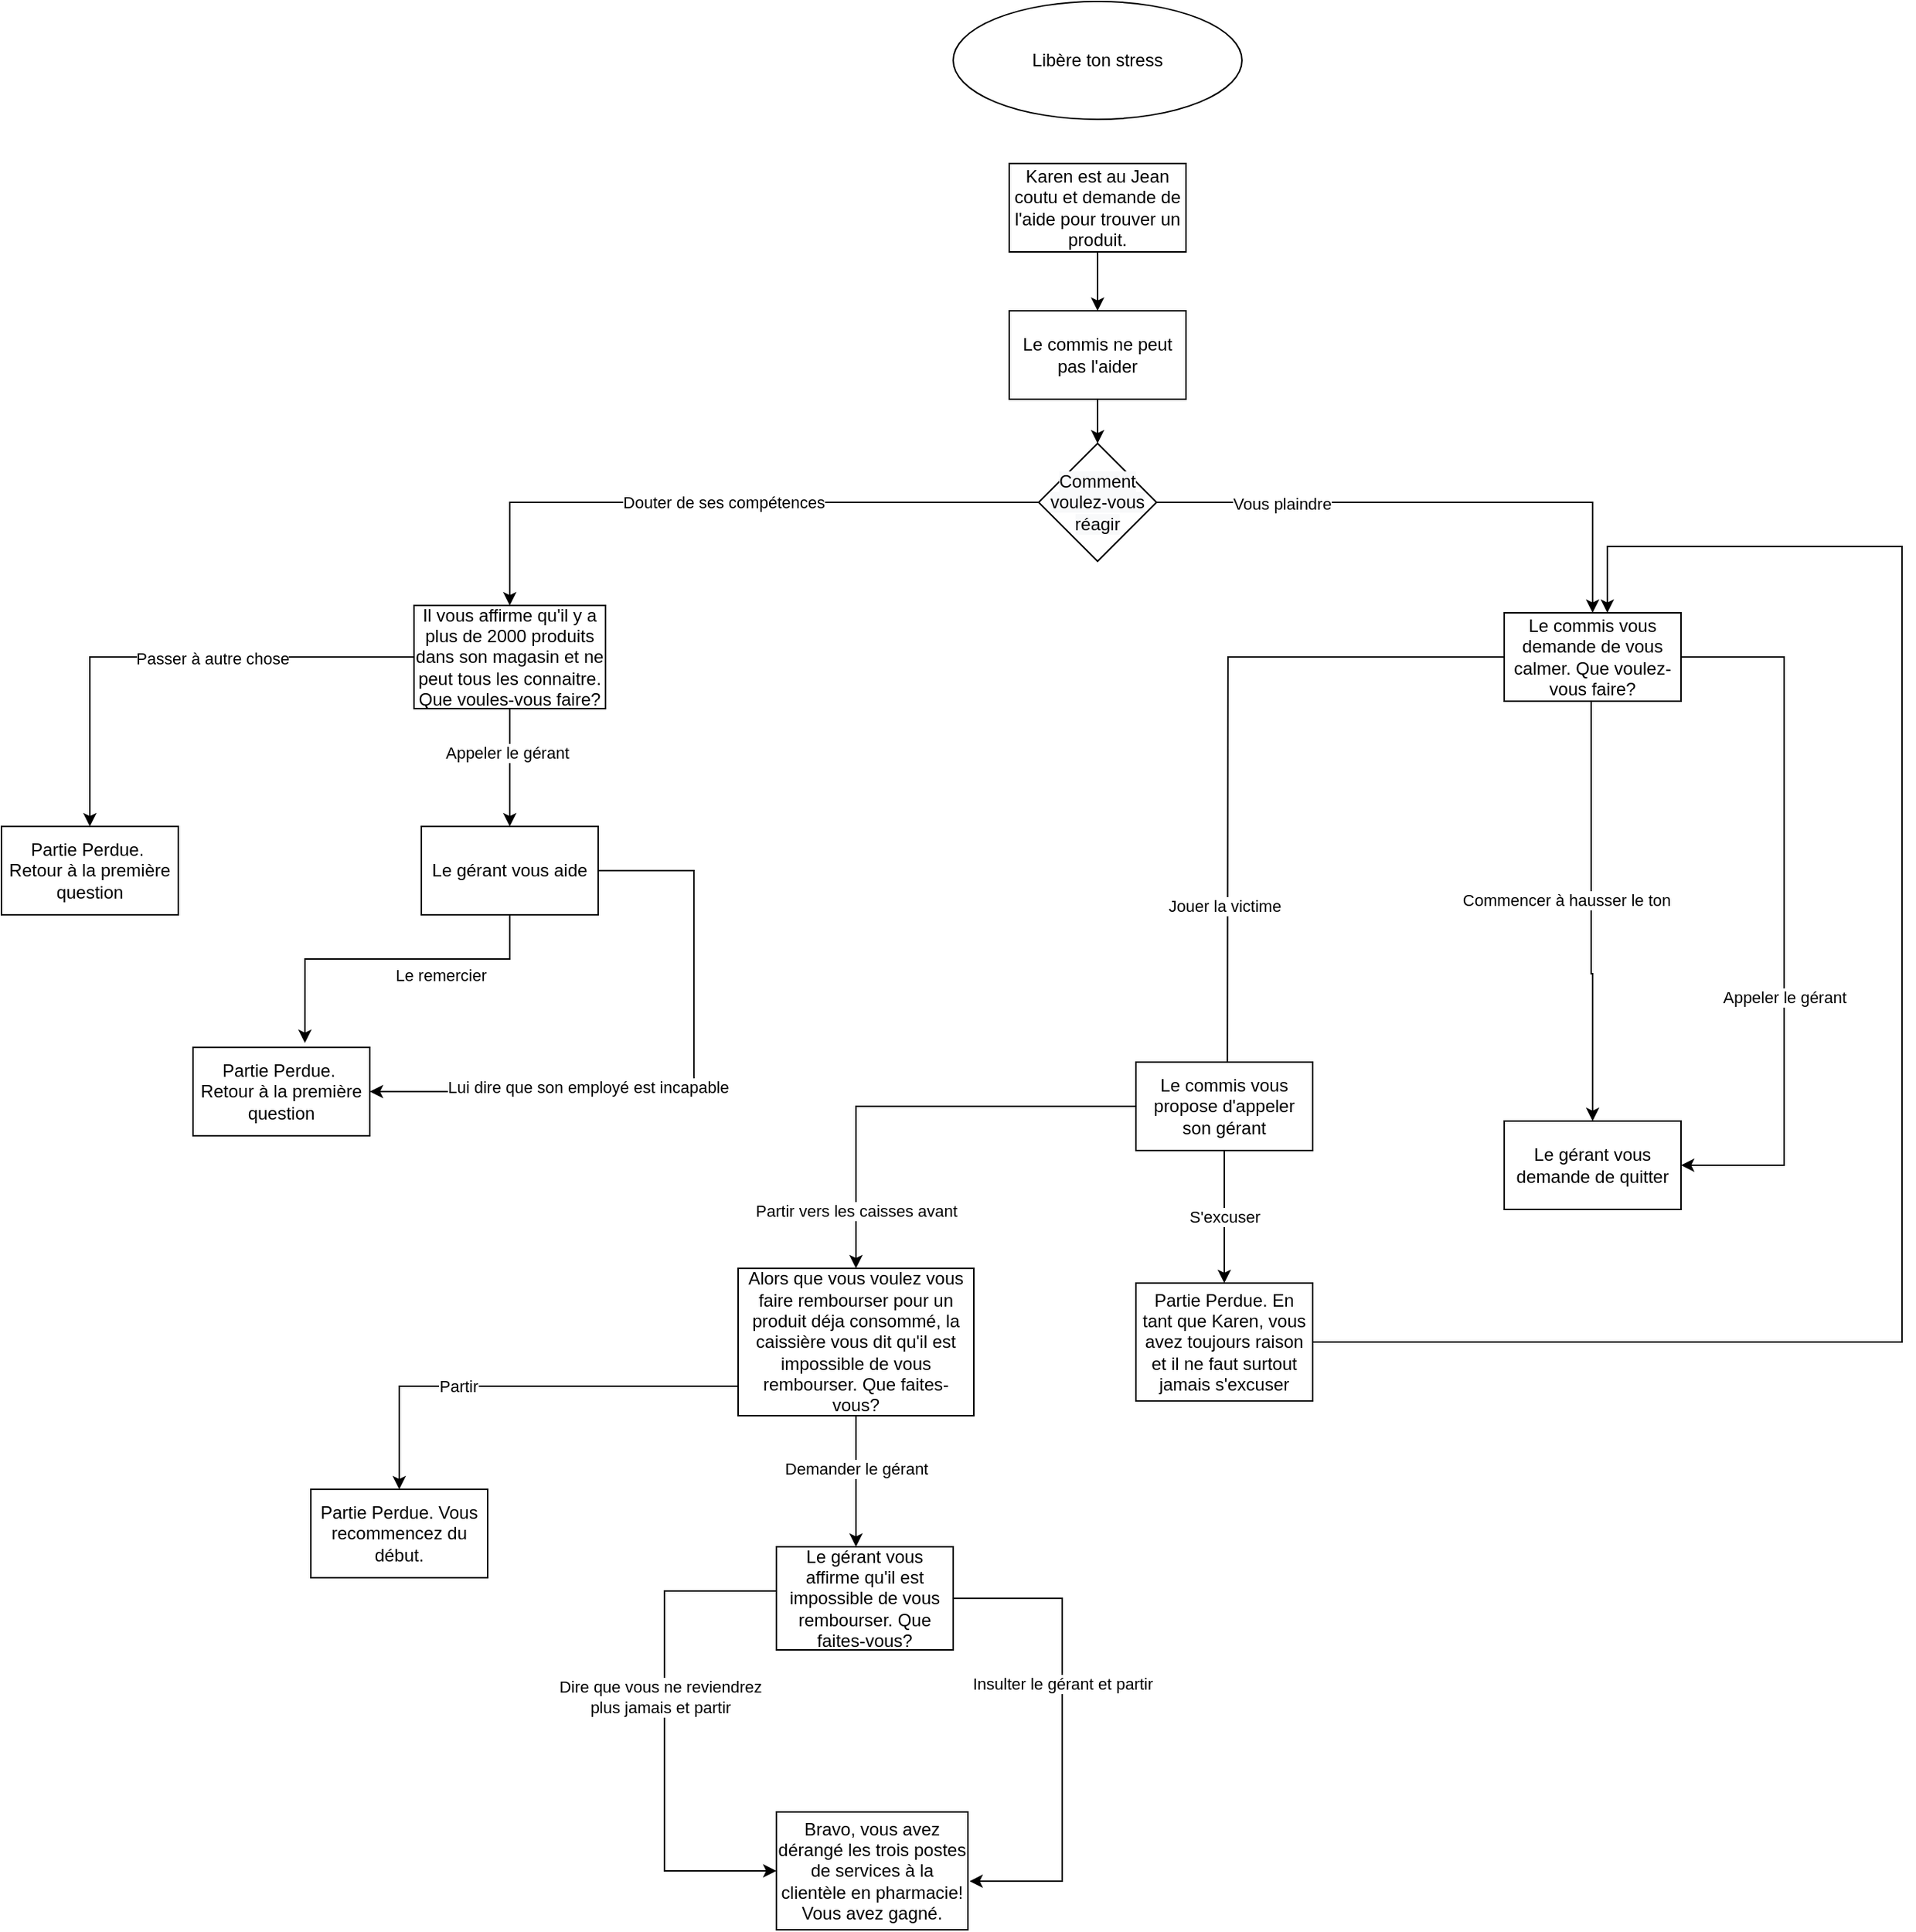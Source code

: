 <mxfile version="15.2.9" type="device"><diagram id="1dP60YLNhHDMz1zTW82w" name="Page-1"><mxGraphModel dx="3197" dy="2417" grid="1" gridSize="10" guides="1" tooltips="1" connect="1" arrows="1" fold="1" page="1" pageScale="1" pageWidth="827" pageHeight="1169" math="0" shadow="0"><root><mxCell id="0"/><mxCell id="1" parent="0"/><mxCell id="ASiNAGSqCHLIj6uHSPIu-6" style="edgeStyle=orthogonalEdgeStyle;rounded=0;orthogonalLoop=1;jettySize=auto;html=1;entryX=0.5;entryY=0;entryDx=0;entryDy=0;" parent="1" source="ASiNAGSqCHLIj6uHSPIu-2" target="ASiNAGSqCHLIj6uHSPIu-5" edge="1"><mxGeometry relative="1" as="geometry"/></mxCell><mxCell id="ASiNAGSqCHLIj6uHSPIu-2" value="Karen est au Jean coutu et demande de l'aide pour trouver un produit." style="rounded=0;whiteSpace=wrap;html=1;" parent="1" vertex="1"><mxGeometry x="354" y="50" width="120" height="60" as="geometry"/></mxCell><mxCell id="ASiNAGSqCHLIj6uHSPIu-11" value="" style="edgeStyle=orthogonalEdgeStyle;rounded=0;orthogonalLoop=1;jettySize=auto;html=1;" parent="1" source="ASiNAGSqCHLIj6uHSPIu-5" target="ASiNAGSqCHLIj6uHSPIu-9" edge="1"><mxGeometry relative="1" as="geometry"/></mxCell><mxCell id="ASiNAGSqCHLIj6uHSPIu-5" value="Le commis ne peut pas l'aider" style="rounded=0;whiteSpace=wrap;html=1;" parent="1" vertex="1"><mxGeometry x="354" y="150" width="120" height="60" as="geometry"/></mxCell><mxCell id="ASiNAGSqCHLIj6uHSPIu-14" value="Douter de ses compétences" style="edgeStyle=orthogonalEdgeStyle;rounded=0;orthogonalLoop=1;jettySize=auto;html=1;entryX=0.5;entryY=0;entryDx=0;entryDy=0;" parent="1" source="ASiNAGSqCHLIj6uHSPIu-9" target="ASiNAGSqCHLIj6uHSPIu-19" edge="1"><mxGeometry relative="1" as="geometry"><mxPoint x="160" y="280" as="targetPoint"/></mxGeometry></mxCell><mxCell id="ASiNAGSqCHLIj6uHSPIu-44" style="edgeStyle=orthogonalEdgeStyle;rounded=0;orthogonalLoop=1;jettySize=auto;html=1;" parent="1" source="ASiNAGSqCHLIj6uHSPIu-9" target="ASiNAGSqCHLIj6uHSPIu-27" edge="1"><mxGeometry relative="1" as="geometry"/></mxCell><mxCell id="ASiNAGSqCHLIj6uHSPIu-45" value="Vous plaindre&lt;br&gt;" style="edgeLabel;html=1;align=center;verticalAlign=middle;resizable=0;points=[];" parent="ASiNAGSqCHLIj6uHSPIu-44" vertex="1" connectable="0"><mxGeometry x="-0.543" y="-1" relative="1" as="geometry"><mxPoint as="offset"/></mxGeometry></mxCell><mxCell id="ASiNAGSqCHLIj6uHSPIu-9" value="&#10;&#10;&lt;span style=&quot;color: rgb(0, 0, 0); font-family: helvetica; font-size: 12px; font-style: normal; font-weight: 400; letter-spacing: normal; text-align: center; text-indent: 0px; text-transform: none; word-spacing: 0px; background-color: rgb(248, 249, 250); display: inline; float: none;&quot;&gt;Comment voulez-vous réagir&lt;/span&gt;&#10;&#10;" style="rhombus;whiteSpace=wrap;html=1;" parent="1" vertex="1"><mxGeometry x="374" y="240" width="80" height="80" as="geometry"/></mxCell><mxCell id="ASiNAGSqCHLIj6uHSPIu-21" style="edgeStyle=orthogonalEdgeStyle;rounded=0;orthogonalLoop=1;jettySize=auto;html=1;entryX=0.5;entryY=0;entryDx=0;entryDy=0;" parent="1" source="ASiNAGSqCHLIj6uHSPIu-19" target="ASiNAGSqCHLIj6uHSPIu-20" edge="1"><mxGeometry relative="1" as="geometry"/></mxCell><mxCell id="ASiNAGSqCHLIj6uHSPIu-22" value="Passer à autre chose" style="edgeLabel;html=1;align=center;verticalAlign=middle;resizable=0;points=[];" parent="ASiNAGSqCHLIj6uHSPIu-21" vertex="1" connectable="0"><mxGeometry x="-0.181" y="1" relative="1" as="geometry"><mxPoint as="offset"/></mxGeometry></mxCell><mxCell id="ASiNAGSqCHLIj6uHSPIu-25" style="edgeStyle=orthogonalEdgeStyle;rounded=0;orthogonalLoop=1;jettySize=auto;html=1;entryX=0.5;entryY=0;entryDx=0;entryDy=0;" parent="1" source="ASiNAGSqCHLIj6uHSPIu-19" target="ASiNAGSqCHLIj6uHSPIu-24" edge="1"><mxGeometry relative="1" as="geometry"/></mxCell><mxCell id="ASiNAGSqCHLIj6uHSPIu-26" value="Appeler le gérant&lt;br&gt;" style="edgeLabel;html=1;align=center;verticalAlign=middle;resizable=0;points=[];" parent="ASiNAGSqCHLIj6uHSPIu-25" vertex="1" connectable="0"><mxGeometry x="-0.25" y="-2" relative="1" as="geometry"><mxPoint as="offset"/></mxGeometry></mxCell><mxCell id="ASiNAGSqCHLIj6uHSPIu-19" value="Il vous affirme qu'il y a plus de 2000 produits dans son magasin et ne peut tous les connaitre.&lt;br&gt;Que voules-vous faire?" style="rounded=0;whiteSpace=wrap;html=1;" parent="1" vertex="1"><mxGeometry x="-50" y="350" width="130" height="70" as="geometry"/></mxCell><mxCell id="ASiNAGSqCHLIj6uHSPIu-20" value="Partie Perdue.&amp;nbsp;&lt;br&gt;Retour à la première question" style="rounded=0;whiteSpace=wrap;html=1;" parent="1" vertex="1"><mxGeometry x="-330" y="500" width="120" height="60" as="geometry"/></mxCell><mxCell id="ASiNAGSqCHLIj6uHSPIu-34" style="edgeStyle=orthogonalEdgeStyle;rounded=0;orthogonalLoop=1;jettySize=auto;html=1;entryX=0.633;entryY=-0.05;entryDx=0;entryDy=0;entryPerimeter=0;" parent="1" source="ASiNAGSqCHLIj6uHSPIu-24" target="ASiNAGSqCHLIj6uHSPIu-38" edge="1"><mxGeometry relative="1" as="geometry"><mxPoint x="235" y="670" as="targetPoint"/><Array as="points"><mxPoint x="15" y="590"/><mxPoint x="-124" y="590"/></Array></mxGeometry></mxCell><mxCell id="ASiNAGSqCHLIj6uHSPIu-35" value="Le remercier" style="edgeLabel;html=1;align=center;verticalAlign=middle;resizable=0;points=[];" parent="ASiNAGSqCHLIj6uHSPIu-34" vertex="1" connectable="0"><mxGeometry x="-0.291" y="-3" relative="1" as="geometry"><mxPoint x="3" y="14" as="offset"/></mxGeometry></mxCell><mxCell id="E2jWuEB1QGdNHLm5Cb14-1" style="edgeStyle=orthogonalEdgeStyle;rounded=0;orthogonalLoop=1;jettySize=auto;html=1;entryX=1;entryY=0.5;entryDx=0;entryDy=0;" parent="1" source="ASiNAGSqCHLIj6uHSPIu-24" target="ASiNAGSqCHLIj6uHSPIu-38" edge="1"><mxGeometry relative="1" as="geometry"><mxPoint x="150" y="670" as="targetPoint"/><Array as="points"><mxPoint x="140" y="530"/><mxPoint x="140" y="680"/></Array></mxGeometry></mxCell><mxCell id="E2jWuEB1QGdNHLm5Cb14-2" value="Lui dire que son employé est incapable" style="edgeLabel;html=1;align=center;verticalAlign=middle;resizable=0;points=[];" parent="E2jWuEB1QGdNHLm5Cb14-1" vertex="1" connectable="0"><mxGeometry x="0.32" y="-3" relative="1" as="geometry"><mxPoint as="offset"/></mxGeometry></mxCell><mxCell id="ASiNAGSqCHLIj6uHSPIu-24" value="Le gérant vous aide" style="rounded=0;whiteSpace=wrap;html=1;" parent="1" vertex="1"><mxGeometry x="-45" y="500" width="120" height="60" as="geometry"/></mxCell><mxCell id="ASiNAGSqCHLIj6uHSPIu-28" style="edgeStyle=orthogonalEdgeStyle;rounded=0;orthogonalLoop=1;jettySize=auto;html=1;" parent="1" source="ASiNAGSqCHLIj6uHSPIu-27" edge="1"><mxGeometry relative="1" as="geometry"><mxPoint x="502" y="720" as="targetPoint"/></mxGeometry></mxCell><mxCell id="ASiNAGSqCHLIj6uHSPIu-29" value="Jouer la victime" style="edgeLabel;html=1;align=center;verticalAlign=middle;resizable=0;points=[];" parent="ASiNAGSqCHLIj6uHSPIu-28" vertex="1" connectable="0"><mxGeometry x="0.363" y="-2" relative="1" as="geometry"><mxPoint as="offset"/></mxGeometry></mxCell><mxCell id="ASiNAGSqCHLIj6uHSPIu-32" style="edgeStyle=orthogonalEdgeStyle;rounded=0;orthogonalLoop=1;jettySize=auto;html=1;entryX=1;entryY=0.5;entryDx=0;entryDy=0;" parent="1" source="ASiNAGSqCHLIj6uHSPIu-27" target="ASiNAGSqCHLIj6uHSPIu-41" edge="1"><mxGeometry relative="1" as="geometry"><mxPoint x="830" y="730" as="targetPoint"/><Array as="points"><mxPoint x="880" y="385"/><mxPoint x="880" y="730"/></Array></mxGeometry></mxCell><mxCell id="ASiNAGSqCHLIj6uHSPIu-33" value="Appeler le gérant" style="edgeLabel;html=1;align=center;verticalAlign=middle;resizable=0;points=[];" parent="ASiNAGSqCHLIj6uHSPIu-32" vertex="1" connectable="0"><mxGeometry x="-0.295" y="2" relative="1" as="geometry"><mxPoint x="-2" y="130" as="offset"/></mxGeometry></mxCell><mxCell id="ASiNAGSqCHLIj6uHSPIu-42" style="edgeStyle=orthogonalEdgeStyle;rounded=0;orthogonalLoop=1;jettySize=auto;html=1;entryX=0.5;entryY=0;entryDx=0;entryDy=0;" parent="1" source="ASiNAGSqCHLIj6uHSPIu-27" target="ASiNAGSqCHLIj6uHSPIu-41" edge="1"><mxGeometry relative="1" as="geometry"><mxPoint x="710" y="650" as="targetPoint"/><Array as="points"><mxPoint x="749" y="600"/><mxPoint x="750" y="700"/></Array></mxGeometry></mxCell><mxCell id="ASiNAGSqCHLIj6uHSPIu-43" value="Commencer à hausser le ton" style="edgeLabel;html=1;align=center;verticalAlign=middle;resizable=0;points=[];" parent="ASiNAGSqCHLIj6uHSPIu-42" vertex="1" connectable="0"><mxGeometry x="0.202" relative="1" as="geometry"><mxPoint x="-17" y="-37" as="offset"/></mxGeometry></mxCell><mxCell id="ASiNAGSqCHLIj6uHSPIu-27" value="Le commis vous demande de vous calmer. Que voulez-vous faire?" style="rounded=0;whiteSpace=wrap;html=1;" parent="1" vertex="1"><mxGeometry x="690" y="355" width="120" height="60" as="geometry"/></mxCell><mxCell id="ASiNAGSqCHLIj6uHSPIu-38" value="Partie Perdue.&amp;nbsp;&lt;br&gt;Retour à la première question" style="rounded=0;whiteSpace=wrap;html=1;" parent="1" vertex="1"><mxGeometry x="-200" y="650" width="120" height="60" as="geometry"/></mxCell><mxCell id="ASiNAGSqCHLIj6uHSPIu-41" value="Le gérant vous demande de quitter" style="rounded=0;whiteSpace=wrap;html=1;" parent="1" vertex="1"><mxGeometry x="690" y="700" width="120" height="60" as="geometry"/></mxCell><mxCell id="ASiNAGSqCHLIj6uHSPIu-47" style="edgeStyle=orthogonalEdgeStyle;rounded=0;orthogonalLoop=1;jettySize=auto;html=1;entryX=0.5;entryY=0;entryDx=0;entryDy=0;" parent="1" source="ASiNAGSqCHLIj6uHSPIu-46" target="ASiNAGSqCHLIj6uHSPIu-53" edge="1"><mxGeometry relative="1" as="geometry"><mxPoint x="250" y="790" as="targetPoint"/><Array as="points"><mxPoint x="250" y="690"/></Array></mxGeometry></mxCell><mxCell id="ASiNAGSqCHLIj6uHSPIu-48" value="Partir vers les caisses avant" style="edgeLabel;html=1;align=center;verticalAlign=middle;resizable=0;points=[];" parent="ASiNAGSqCHLIj6uHSPIu-47" vertex="1" connectable="0"><mxGeometry x="0.623" relative="1" as="geometry"><mxPoint y="17" as="offset"/></mxGeometry></mxCell><mxCell id="ASiNAGSqCHLIj6uHSPIu-50" value="S'excuser" style="edgeStyle=orthogonalEdgeStyle;rounded=0;orthogonalLoop=1;jettySize=auto;html=1;entryX=0.5;entryY=0;entryDx=0;entryDy=0;" parent="1" source="ASiNAGSqCHLIj6uHSPIu-46" target="ASiNAGSqCHLIj6uHSPIu-51" edge="1"><mxGeometry relative="1" as="geometry"><mxPoint x="500" y="790" as="targetPoint"/></mxGeometry></mxCell><mxCell id="ASiNAGSqCHLIj6uHSPIu-46" value="Le commis vous propose d'appeler son gérant" style="rounded=0;whiteSpace=wrap;html=1;" parent="1" vertex="1"><mxGeometry x="440" y="660" width="120" height="60" as="geometry"/></mxCell><mxCell id="ASiNAGSqCHLIj6uHSPIu-52" style="edgeStyle=orthogonalEdgeStyle;rounded=0;orthogonalLoop=1;jettySize=auto;html=1;" parent="1" source="ASiNAGSqCHLIj6uHSPIu-51" target="ASiNAGSqCHLIj6uHSPIu-27" edge="1"><mxGeometry relative="1" as="geometry"><mxPoint x="760" y="280" as="targetPoint"/><Array as="points"><mxPoint x="960" y="850"/><mxPoint x="960" y="310"/><mxPoint x="760" y="310"/></Array></mxGeometry></mxCell><mxCell id="ASiNAGSqCHLIj6uHSPIu-51" value="Partie Perdue. En tant que Karen, vous avez toujours raison et il ne faut surtout jamais s'excuser" style="rounded=0;whiteSpace=wrap;html=1;" parent="1" vertex="1"><mxGeometry x="440" y="810" width="120" height="80" as="geometry"/></mxCell><mxCell id="ASiNAGSqCHLIj6uHSPIu-54" style="edgeStyle=orthogonalEdgeStyle;rounded=0;orthogonalLoop=1;jettySize=auto;html=1;entryX=0.5;entryY=0;entryDx=0;entryDy=0;" parent="1" source="ASiNAGSqCHLIj6uHSPIu-53" target="ASiNAGSqCHLIj6uHSPIu-57" edge="1"><mxGeometry relative="1" as="geometry"><mxPoint x="120" y="980" as="targetPoint"/><Array as="points"><mxPoint x="-60" y="880"/></Array></mxGeometry></mxCell><mxCell id="ASiNAGSqCHLIj6uHSPIu-56" value="Partir" style="edgeLabel;html=1;align=center;verticalAlign=middle;resizable=0;points=[];" parent="ASiNAGSqCHLIj6uHSPIu-54" vertex="1" connectable="0"><mxGeometry x="0.427" relative="1" as="geometry"><mxPoint x="24" as="offset"/></mxGeometry></mxCell><mxCell id="E2jWuEB1QGdNHLm5Cb14-3" style="edgeStyle=orthogonalEdgeStyle;rounded=0;orthogonalLoop=1;jettySize=auto;html=1;entryX=0.45;entryY=0;entryDx=0;entryDy=0;entryPerimeter=0;" parent="1" source="ASiNAGSqCHLIj6uHSPIu-53" target="ASiNAGSqCHLIj6uHSPIu-59" edge="1"><mxGeometry relative="1" as="geometry"/></mxCell><mxCell id="E2jWuEB1QGdNHLm5Cb14-4" value="Demander le gérant" style="edgeLabel;html=1;align=center;verticalAlign=middle;resizable=0;points=[];" parent="E2jWuEB1QGdNHLm5Cb14-3" vertex="1" connectable="0"><mxGeometry x="-0.198" relative="1" as="geometry"><mxPoint as="offset"/></mxGeometry></mxCell><mxCell id="ASiNAGSqCHLIj6uHSPIu-53" value="Alors que vous voulez vous faire rembourser pour un produit déja consommé, la caissière vous dit qu'il est impossible de vous rembourser. Que faites-vous?" style="rounded=0;whiteSpace=wrap;html=1;" parent="1" vertex="1"><mxGeometry x="170" y="800" width="160" height="100" as="geometry"/></mxCell><mxCell id="ASiNAGSqCHLIj6uHSPIu-57" value="Partie Perdue. Vous recommencez du début." style="rounded=0;whiteSpace=wrap;html=1;" parent="1" vertex="1"><mxGeometry x="-120" y="950" width="120" height="60" as="geometry"/></mxCell><mxCell id="ASiNAGSqCHLIj6uHSPIu-61" style="edgeStyle=orthogonalEdgeStyle;rounded=0;orthogonalLoop=1;jettySize=auto;html=1;entryX=0;entryY=0.5;entryDx=0;entryDy=0;" parent="1" source="ASiNAGSqCHLIj6uHSPIu-59" target="ASiNAGSqCHLIj6uHSPIu-60" edge="1"><mxGeometry relative="1" as="geometry"><mxPoint x="120" y="1249" as="targetPoint"/><Array as="points"><mxPoint x="120" y="1019"/><mxPoint x="120" y="1209"/></Array></mxGeometry></mxCell><mxCell id="ASiNAGSqCHLIj6uHSPIu-62" value="Dire que vous ne reviendrez &lt;br&gt;plus jamais et partir" style="edgeLabel;html=1;align=center;verticalAlign=middle;resizable=0;points=[];" parent="ASiNAGSqCHLIj6uHSPIu-61" vertex="1" connectable="0"><mxGeometry x="-0.135" y="-3" relative="1" as="geometry"><mxPoint as="offset"/></mxGeometry></mxCell><mxCell id="E2jWuEB1QGdNHLm5Cb14-5" style="edgeStyle=orthogonalEdgeStyle;rounded=0;orthogonalLoop=1;jettySize=auto;html=1;entryX=1.008;entryY=0.588;entryDx=0;entryDy=0;entryPerimeter=0;" parent="1" source="ASiNAGSqCHLIj6uHSPIu-59" target="ASiNAGSqCHLIj6uHSPIu-60" edge="1"><mxGeometry relative="1" as="geometry"><Array as="points"><mxPoint x="390" y="1024"/><mxPoint x="390" y="1216"/></Array></mxGeometry></mxCell><mxCell id="E2jWuEB1QGdNHLm5Cb14-6" value="Insulter le gérant et partir" style="edgeLabel;html=1;align=center;verticalAlign=middle;resizable=0;points=[];" parent="E2jWuEB1QGdNHLm5Cb14-5" vertex="1" connectable="0"><mxGeometry x="-0.198" relative="1" as="geometry"><mxPoint as="offset"/></mxGeometry></mxCell><mxCell id="ASiNAGSqCHLIj6uHSPIu-59" value="Le gérant vous affirme qu'il est impossible de vous rembourser. Que faites-vous?" style="rounded=0;whiteSpace=wrap;html=1;" parent="1" vertex="1"><mxGeometry x="196" y="989" width="120" height="70" as="geometry"/></mxCell><mxCell id="ASiNAGSqCHLIj6uHSPIu-60" value="Bravo, vous avez dérangé les trois postes de services à la clientèle en pharmacie! Vous avez gagné.&lt;br&gt;" style="rounded=0;whiteSpace=wrap;html=1;" parent="1" vertex="1"><mxGeometry x="196" y="1169" width="130" height="80" as="geometry"/></mxCell><mxCell id="d4CIV-aWgeYPR1sXiE76-1" value="Libère ton stress" style="ellipse;whiteSpace=wrap;html=1;" parent="1" vertex="1"><mxGeometry x="316" y="-60" width="196" height="80" as="geometry"/></mxCell></root></mxGraphModel></diagram></mxfile>